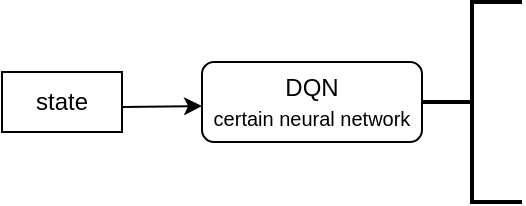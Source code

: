<mxfile version="23.0.2" type="github">
  <diagram name="第 1 页" id="4oUNClY9qSjRjuL-bmPs">
    <mxGraphModel dx="682" dy="701" grid="1" gridSize="10" guides="1" tooltips="1" connect="1" arrows="1" fold="1" page="1" pageScale="1" pageWidth="827" pageHeight="1169" math="1" shadow="0">
      <root>
        <mxCell id="0" />
        <mxCell id="1" parent="0" />
        <mxCell id="M_dUU4IW7gTU8B-7q8Td-1" value="state" style="rounded=0;whiteSpace=wrap;html=1;" vertex="1" parent="1">
          <mxGeometry x="150" y="260" width="60" height="30" as="geometry" />
        </mxCell>
        <mxCell id="M_dUU4IW7gTU8B-7q8Td-4" value="" style="endArrow=classic;html=1;rounded=0;" edge="1" parent="1">
          <mxGeometry width="50" height="50" relative="1" as="geometry">
            <mxPoint x="210" y="277.5" as="sourcePoint" />
            <mxPoint x="250" y="277" as="targetPoint" />
          </mxGeometry>
        </mxCell>
        <mxCell id="M_dUU4IW7gTU8B-7q8Td-5" value="DQN&lt;br&gt;&lt;font style=&quot;font-size: 10px;&quot;&gt;certain neural network&lt;/font&gt;" style="rounded=1;whiteSpace=wrap;html=1;" vertex="1" parent="1">
          <mxGeometry x="250" y="255" width="110" height="40" as="geometry" />
        </mxCell>
        <mxCell id="M_dUU4IW7gTU8B-7q8Td-8" value="" style="strokeWidth=2;html=1;shape=mxgraph.flowchart.annotation_2;align=left;labelPosition=right;pointerEvents=1;" vertex="1" parent="1">
          <mxGeometry x="360" y="225" width="50" height="100" as="geometry" />
        </mxCell>
      </root>
    </mxGraphModel>
  </diagram>
</mxfile>
